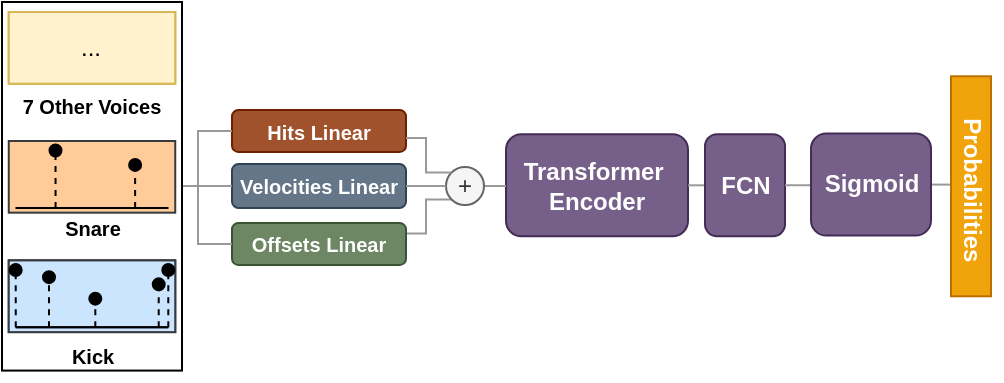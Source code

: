 <mxfile version="21.6.1" type="device">
  <diagram name="Page-1" id="zB9UREpVWNrtzUzA8oSV">
    <mxGraphModel dx="2045" dy="693" grid="1" gridSize="10" guides="1" tooltips="1" connect="1" arrows="1" fold="1" page="1" pageScale="1" pageWidth="850" pageHeight="1100" math="0" shadow="0">
      <root>
        <mxCell id="0" />
        <mxCell id="1" parent="0" />
        <mxCell id="-NK8212SFT77abo9Widv-47" style="edgeStyle=orthogonalEdgeStyle;rounded=0;orthogonalLoop=1;jettySize=auto;html=1;exitX=1;exitY=0.5;exitDx=0;exitDy=0;entryX=0;entryY=0.5;entryDx=0;entryDy=0;endArrow=none;strokeColor=#999999;endFill=0;" parent="1" source="7Kj8OrQCkEWsVvyNNmK--5" target="1mAbDg6GUyUuiM4qipqp-196" edge="1">
          <mxGeometry relative="1" as="geometry" />
        </mxCell>
        <mxCell id="1mAbDg6GUyUuiM4qipqp-179" value="&lt;b style=&quot;font-size: 12px;&quot;&gt;Transformer&amp;nbsp;&lt;br style=&quot;font-size: 12px;&quot;&gt;Encoder&lt;/b&gt;" style="rounded=1;whiteSpace=wrap;html=1;fillColor=#76608a;fontColor=#ffffff;strokeColor=#432D57;fontSize=12;" parent="1" vertex="1">
          <mxGeometry x="240" y="378.15" width="91" height="51" as="geometry" />
        </mxCell>
        <mxCell id="1mAbDg6GUyUuiM4qipqp-196" value="" style="rounded=0;whiteSpace=wrap;html=1;fillColor=#f0a30a;fontColor=#000000;strokeColor=#BD7000;" parent="1" vertex="1">
          <mxGeometry x="462.5" y="349.15" width="20" height="110" as="geometry" />
        </mxCell>
        <mxCell id="1mAbDg6GUyUuiM4qipqp-202" style="edgeStyle=orthogonalEdgeStyle;rounded=0;orthogonalLoop=1;jettySize=auto;html=1;entryX=0;entryY=0.5;entryDx=0;entryDy=0;strokeColor=#999999;exitX=1;exitY=0.5;exitDx=0;exitDy=0;endArrow=none;endFill=0;" parent="1" source="-NK8212SFT77abo9Widv-12" target="1mAbDg6GUyUuiM4qipqp-179" edge="1">
          <mxGeometry relative="1" as="geometry">
            <mxPoint x="220" y="404" as="sourcePoint" />
          </mxGeometry>
        </mxCell>
        <mxCell id="-NK8212SFT77abo9Widv-4" value="&lt;b style=&quot;&quot;&gt;&lt;font style=&quot;font-size: 10px;&quot;&gt;Hits Linear&lt;/font&gt;&lt;/b&gt;" style="rounded=1;whiteSpace=wrap;html=1;fillColor=#a0522d;fontColor=#ffffff;strokeColor=#6D1F00;fontSize=12;" parent="1" vertex="1">
          <mxGeometry x="103" y="366" width="87" height="21" as="geometry" />
        </mxCell>
        <mxCell id="-NK8212SFT77abo9Widv-5" value="&lt;b style=&quot;&quot;&gt;&lt;font style=&quot;font-size: 10px;&quot;&gt;Velocities Linear&lt;/font&gt;&lt;/b&gt;" style="rounded=1;whiteSpace=wrap;html=1;fillColor=#647687;fontColor=#ffffff;strokeColor=#314354;fontSize=12;" parent="1" vertex="1">
          <mxGeometry x="103" y="393" width="87" height="22" as="geometry" />
        </mxCell>
        <mxCell id="-NK8212SFT77abo9Widv-44" style="edgeStyle=orthogonalEdgeStyle;rounded=0;orthogonalLoop=1;jettySize=auto;html=1;exitX=1;exitY=0.25;exitDx=0;exitDy=0;entryX=0;entryY=1;entryDx=0;entryDy=0;endArrow=none;strokeColor=#999999;endFill=0;" parent="1" source="-NK8212SFT77abo9Widv-6" target="-NK8212SFT77abo9Widv-12" edge="1">
          <mxGeometry relative="1" as="geometry">
            <Array as="points">
              <mxPoint x="200" y="428" />
              <mxPoint x="200" y="411" />
            </Array>
          </mxGeometry>
        </mxCell>
        <mxCell id="-NK8212SFT77abo9Widv-6" value="&lt;b style=&quot;&quot;&gt;&lt;font style=&quot;font-size: 10px;&quot;&gt;Offsets Linear&lt;/font&gt;&lt;/b&gt;" style="rounded=1;whiteSpace=wrap;html=1;fillColor=#6d8764;fontColor=#ffffff;strokeColor=#3A5431;fontSize=12;" parent="1" vertex="1">
          <mxGeometry x="103" y="422.5" width="87" height="21" as="geometry" />
        </mxCell>
        <mxCell id="-NK8212SFT77abo9Widv-9" style="edgeStyle=orthogonalEdgeStyle;rounded=0;orthogonalLoop=1;jettySize=auto;html=1;entryX=0;entryY=0.5;entryDx=0;entryDy=0;exitX=1;exitY=0.5;exitDx=0;exitDy=0;strokeColor=#999999;endArrow=none;endFill=0;" parent="1" target="-NK8212SFT77abo9Widv-4" edge="1">
          <mxGeometry relative="1" as="geometry">
            <Array as="points">
              <mxPoint x="86" y="404" />
              <mxPoint x="86" y="376" />
            </Array>
            <mxPoint x="78.429" y="404" as="sourcePoint" />
          </mxGeometry>
        </mxCell>
        <mxCell id="-NK8212SFT77abo9Widv-10" style="edgeStyle=orthogonalEdgeStyle;rounded=0;orthogonalLoop=1;jettySize=auto;html=1;entryX=0;entryY=0.5;entryDx=0;entryDy=0;strokeColor=#999999;endArrow=none;endFill=0;" parent="1" target="-NK8212SFT77abo9Widv-5" edge="1">
          <mxGeometry relative="1" as="geometry">
            <mxPoint x="78.429" y="404" as="sourcePoint" />
          </mxGeometry>
        </mxCell>
        <mxCell id="-NK8212SFT77abo9Widv-11" style="edgeStyle=orthogonalEdgeStyle;rounded=0;orthogonalLoop=1;jettySize=auto;html=1;entryX=0;entryY=0.5;entryDx=0;entryDy=0;strokeColor=#999999;endArrow=none;endFill=0;" parent="1" target="-NK8212SFT77abo9Widv-6" edge="1">
          <mxGeometry relative="1" as="geometry">
            <mxPoint x="96" y="436" as="targetPoint" />
            <Array as="points">
              <mxPoint x="86" y="404" />
              <mxPoint x="86" y="433" />
            </Array>
            <mxPoint x="78.429" y="404" as="sourcePoint" />
          </mxGeometry>
        </mxCell>
        <mxCell id="-NK8212SFT77abo9Widv-12" value="+" style="ellipse;whiteSpace=wrap;html=1;aspect=fixed;fillColor=#f5f5f5;fontColor=#333333;strokeColor=#666666;" parent="1" vertex="1">
          <mxGeometry x="210" y="394.5" width="19" height="19" as="geometry" />
        </mxCell>
        <mxCell id="-NK8212SFT77abo9Widv-18" style="edgeStyle=orthogonalEdgeStyle;rounded=0;orthogonalLoop=1;jettySize=auto;html=1;entryX=0;entryY=0;entryDx=0;entryDy=0;strokeColor=#999999;endArrow=none;endFill=0;" parent="1" source="-NK8212SFT77abo9Widv-4" target="-NK8212SFT77abo9Widv-12" edge="1">
          <mxGeometry relative="1" as="geometry">
            <Array as="points">
              <mxPoint x="200" y="380" />
              <mxPoint x="200" y="397" />
            </Array>
          </mxGeometry>
        </mxCell>
        <mxCell id="-NK8212SFT77abo9Widv-13" style="edgeStyle=orthogonalEdgeStyle;rounded=0;orthogonalLoop=1;jettySize=auto;html=1;entryX=0;entryY=0.5;entryDx=0;entryDy=0;strokeColor=#999999;endArrow=none;endFill=0;" parent="1" source="-NK8212SFT77abo9Widv-5" target="-NK8212SFT77abo9Widv-12" edge="1">
          <mxGeometry relative="1" as="geometry" />
        </mxCell>
        <mxCell id="7Kj8OrQCkEWsVvyNNmK--1" value="" style="group;strokeColor=default;" vertex="1" connectable="0" parent="1">
          <mxGeometry x="-12" y="312" width="90" height="184.29" as="geometry" />
        </mxCell>
        <mxCell id="1mAbDg6GUyUuiM4qipqp-164" value="" style="group;fillColor=#ffe6cc;strokeColor=#d79b00;" parent="7Kj8OrQCkEWsVvyNNmK--1" vertex="1" connectable="0">
          <mxGeometry x="3.378" y="5" width="83.24" height="35.833" as="geometry" />
        </mxCell>
        <mxCell id="1mAbDg6GUyUuiM4qipqp-165" value="..." style="rounded=0;whiteSpace=wrap;html=1;fillColor=#fff2cc;strokeColor=#d6b656;" parent="1mAbDg6GUyUuiM4qipqp-164" vertex="1">
          <mxGeometry width="83.24" height="35.833" as="geometry" />
        </mxCell>
        <mxCell id="-NK8212SFT77abo9Widv-22" value="7 Other Voices" style="text;html=1;strokeColor=none;fillColor=none;align=center;verticalAlign=middle;whiteSpace=wrap;rounded=0;fontStyle=1;fontSize=10;" parent="7Kj8OrQCkEWsVvyNNmK--1" vertex="1">
          <mxGeometry y="39.889" width="90" height="23.638" as="geometry" />
        </mxCell>
        <mxCell id="-NK8212SFT77abo9Widv-21" value="Kick" style="text;html=1;strokeColor=none;fillColor=none;align=center;verticalAlign=middle;whiteSpace=wrap;rounded=0;fontStyle=1;fontSize=10;" parent="7Kj8OrQCkEWsVvyNNmK--1" vertex="1">
          <mxGeometry x="27.659" y="165.655" width="34.682" height="23.635" as="geometry" />
        </mxCell>
        <mxCell id="-NK8212SFT77abo9Widv-29" value="Snare" style="text;html=1;strokeColor=none;fillColor=none;align=center;verticalAlign=middle;whiteSpace=wrap;rounded=0;fontStyle=1;fontSize=10;" parent="7Kj8OrQCkEWsVvyNNmK--1" vertex="1">
          <mxGeometry x="27.659" y="101.398" width="34.682" height="23.635" as="geometry" />
        </mxCell>
        <mxCell id="-NK8212SFT77abo9Widv-48" value="" style="group;strokeColor=default;" parent="7Kj8OrQCkEWsVvyNNmK--1" vertex="1" connectable="0">
          <mxGeometry x="3.378" y="129.221" width="83.24" height="35.833" as="geometry" />
        </mxCell>
        <mxCell id="1mAbDg6GUyUuiM4qipqp-147" value="" style="group;fillColor=#cce5ff;strokeColor=#36393d;container=0;" parent="-NK8212SFT77abo9Widv-48" vertex="1" connectable="0">
          <mxGeometry width="83.24" height="35.833" as="geometry" />
        </mxCell>
        <mxCell id="1mAbDg6GUyUuiM4qipqp-150" value="" style="endArrow=oval;html=1;rounded=0;endFill=1;strokeWidth=1;dashed=1;" parent="-NK8212SFT77abo9Widv-48" edge="1">
          <mxGeometry width="50" height="50" relative="1" as="geometry">
            <mxPoint x="3.508" y="33.444" as="sourcePoint" />
            <mxPoint x="3.468" y="4.778" as="targetPoint" />
          </mxGeometry>
        </mxCell>
        <mxCell id="1mAbDg6GUyUuiM4qipqp-153" value="" style="endArrow=oval;html=1;rounded=0;endFill=1;" parent="-NK8212SFT77abo9Widv-48" edge="1">
          <mxGeometry width="50" height="50" relative="1" as="geometry">
            <mxPoint x="23.413" y="33.444" as="sourcePoint" />
            <mxPoint x="23.413" y="33.444" as="targetPoint" />
          </mxGeometry>
        </mxCell>
        <mxCell id="1mAbDg6GUyUuiM4qipqp-154" value="" style="endArrow=oval;html=1;rounded=0;endFill=1;startSize=1;strokeWidth=1;dashed=1;" parent="-NK8212SFT77abo9Widv-48" edge="1">
          <mxGeometry width="50" height="50" relative="1" as="geometry">
            <mxPoint x="23.413" y="33.444" as="sourcePoint" />
            <mxPoint x="23.374" y="33.444" as="targetPoint" />
          </mxGeometry>
        </mxCell>
        <mxCell id="1mAbDg6GUyUuiM4qipqp-155" value="" style="endArrow=oval;html=1;rounded=0;endFill=1;startSize=1;strokeWidth=1;dashed=1;" parent="-NK8212SFT77abo9Widv-48" edge="1">
          <mxGeometry width="50" height="50" relative="1" as="geometry">
            <mxPoint x="43.285" y="33.444" as="sourcePoint" />
            <mxPoint x="43.279" y="19.111" as="targetPoint" />
          </mxGeometry>
        </mxCell>
        <mxCell id="1mAbDg6GUyUuiM4qipqp-157" value="" style="endArrow=oval;html=1;rounded=0;dashed=1;endFill=1;" parent="-NK8212SFT77abo9Widv-48" edge="1">
          <mxGeometry width="50" height="50" relative="1" as="geometry">
            <mxPoint x="74.976" y="33.444" as="sourcePoint" />
            <mxPoint x="74.976" y="11.944" as="targetPoint" />
          </mxGeometry>
        </mxCell>
        <mxCell id="1mAbDg6GUyUuiM4qipqp-158" value="" style="endArrow=oval;html=1;rounded=0;dashed=1;endFill=1;" parent="-NK8212SFT77abo9Widv-48" edge="1">
          <mxGeometry width="50" height="50" relative="1" as="geometry">
            <mxPoint x="79.77" y="33.444" as="sourcePoint" />
            <mxPoint x="79.77" y="4.778" as="targetPoint" />
          </mxGeometry>
        </mxCell>
        <mxCell id="1mAbDg6GUyUuiM4qipqp-159" value="" style="endArrow=none;html=1;rounded=0;" parent="-NK8212SFT77abo9Widv-48" edge="1">
          <mxGeometry width="50" height="50" relative="1" as="geometry">
            <mxPoint x="3.468" y="33.444" as="sourcePoint" />
            <mxPoint x="79.772" y="33.444" as="targetPoint" />
          </mxGeometry>
        </mxCell>
        <mxCell id="1mAbDg6GUyUuiM4qipqp-160" value="" style="endArrow=none;html=1;rounded=0;" parent="-NK8212SFT77abo9Widv-48" edge="1">
          <mxGeometry width="50" height="50" relative="1" as="geometry">
            <mxPoint x="3.468" y="33.444" as="sourcePoint" />
            <mxPoint x="79.772" y="33.444" as="targetPoint" />
          </mxGeometry>
        </mxCell>
        <mxCell id="1mAbDg6GUyUuiM4qipqp-178" value="" style="endArrow=oval;html=1;rounded=0;endFill=1;startSize=1;strokeWidth=1;dashed=1;" parent="-NK8212SFT77abo9Widv-48" edge="1">
          <mxGeometry width="50" height="50" relative="1" as="geometry">
            <mxPoint x="20.116" y="33.444" as="sourcePoint" />
            <mxPoint x="20.116" y="8.361" as="targetPoint" />
          </mxGeometry>
        </mxCell>
        <mxCell id="-NK8212SFT77abo9Widv-49" value="" style="group" parent="7Kj8OrQCkEWsVvyNNmK--1" vertex="1" connectable="0">
          <mxGeometry x="3.378" y="69.499" width="83.24" height="35.833" as="geometry" />
        </mxCell>
        <mxCell id="1mAbDg6GUyUuiM4qipqp-132" value="" style="rounded=0;whiteSpace=wrap;html=1;fillColor=#ffcc99;strokeColor=#36393d;" parent="-NK8212SFT77abo9Widv-49" vertex="1">
          <mxGeometry width="83.24" height="35.833" as="geometry" />
        </mxCell>
        <mxCell id="1mAbDg6GUyUuiM4qipqp-136" value="" style="endArrow=oval;html=1;rounded=0;endFill=1;startSize=1;strokeWidth=1;dashed=1;" parent="-NK8212SFT77abo9Widv-49" edge="1">
          <mxGeometry width="50" height="50" relative="1" as="geometry">
            <mxPoint x="23.413" y="33.444" as="sourcePoint" />
            <mxPoint x="23.374" y="4.778" as="targetPoint" />
          </mxGeometry>
        </mxCell>
        <mxCell id="1mAbDg6GUyUuiM4qipqp-137" value="" style="endArrow=oval;html=1;rounded=0;endFill=1;" parent="-NK8212SFT77abo9Widv-49" edge="1">
          <mxGeometry width="50" height="50" relative="1" as="geometry">
            <mxPoint x="23.413" y="33.444" as="sourcePoint" />
            <mxPoint x="23.413" y="33.444" as="targetPoint" />
          </mxGeometry>
        </mxCell>
        <mxCell id="1mAbDg6GUyUuiM4qipqp-138" value="" style="endArrow=oval;html=1;rounded=0;endFill=1;startSize=1;strokeWidth=1;dashed=1;" parent="-NK8212SFT77abo9Widv-49" edge="1">
          <mxGeometry width="50" height="50" relative="1" as="geometry">
            <mxPoint x="23.413" y="33.444" as="sourcePoint" />
            <mxPoint x="23.374" y="33.444" as="targetPoint" />
          </mxGeometry>
        </mxCell>
        <mxCell id="1mAbDg6GUyUuiM4qipqp-141" value="" style="endArrow=oval;html=1;rounded=0;dashed=1;endFill=1;" parent="-NK8212SFT77abo9Widv-49" edge="1">
          <mxGeometry width="50" height="50" relative="1" as="geometry">
            <mxPoint x="63.184" y="33.444" as="sourcePoint" />
            <mxPoint x="63.184" y="11.944" as="targetPoint" />
          </mxGeometry>
        </mxCell>
        <mxCell id="1mAbDg6GUyUuiM4qipqp-143" value="" style="endArrow=none;html=1;rounded=0;" parent="-NK8212SFT77abo9Widv-49" edge="1">
          <mxGeometry width="50" height="50" relative="1" as="geometry">
            <mxPoint x="3.468" y="33.444" as="sourcePoint" />
            <mxPoint x="79.772" y="33.444" as="targetPoint" />
          </mxGeometry>
        </mxCell>
        <mxCell id="1mAbDg6GUyUuiM4qipqp-144" value="" style="endArrow=none;html=1;rounded=0;" parent="-NK8212SFT77abo9Widv-49" edge="1">
          <mxGeometry width="50" height="50" relative="1" as="geometry">
            <mxPoint x="3.468" y="33.444" as="sourcePoint" />
            <mxPoint x="79.772" y="33.444" as="targetPoint" />
          </mxGeometry>
        </mxCell>
        <mxCell id="7Kj8OrQCkEWsVvyNNmK--4" value="" style="edgeStyle=orthogonalEdgeStyle;rounded=0;orthogonalLoop=1;jettySize=auto;html=1;exitX=1;exitY=0.5;exitDx=0;exitDy=0;entryX=0;entryY=0.5;entryDx=0;entryDy=0;endArrow=none;strokeColor=#999999;endFill=0;" edge="1" parent="1" source="1mAbDg6GUyUuiM4qipqp-179" target="7Kj8OrQCkEWsVvyNNmK--3">
          <mxGeometry relative="1" as="geometry">
            <mxPoint x="330.5" y="403.15" as="sourcePoint" />
            <mxPoint x="522.5" y="402.15" as="targetPoint" />
          </mxGeometry>
        </mxCell>
        <mxCell id="7Kj8OrQCkEWsVvyNNmK--3" value="&lt;b&gt;FCN&lt;/b&gt;" style="rounded=1;whiteSpace=wrap;html=1;fillColor=#76608a;fontColor=#ffffff;strokeColor=#432D57;fontSize=12;" vertex="1" parent="1">
          <mxGeometry x="339.5" y="378.15" width="40" height="51" as="geometry" />
        </mxCell>
        <mxCell id="7Kj8OrQCkEWsVvyNNmK--6" value="" style="edgeStyle=orthogonalEdgeStyle;rounded=0;orthogonalLoop=1;jettySize=auto;html=1;exitX=1;exitY=0.5;exitDx=0;exitDy=0;entryX=0;entryY=0.5;entryDx=0;entryDy=0;endArrow=none;strokeColor=#999999;endFill=0;" edge="1" parent="1" source="7Kj8OrQCkEWsVvyNNmK--3" target="7Kj8OrQCkEWsVvyNNmK--5">
          <mxGeometry relative="1" as="geometry">
            <mxPoint x="379.5" y="403.15" as="sourcePoint" />
            <mxPoint x="462.5" y="403.15" as="targetPoint" />
          </mxGeometry>
        </mxCell>
        <mxCell id="7Kj8OrQCkEWsVvyNNmK--5" value="&lt;b&gt;Sigmoid&lt;/b&gt;" style="rounded=1;whiteSpace=wrap;html=1;fillColor=#76608a;fontColor=#ffffff;strokeColor=#432D57;fontSize=12;" vertex="1" parent="1">
          <mxGeometry x="392.5" y="377.8" width="60" height="51" as="geometry" />
        </mxCell>
        <mxCell id="7Kj8OrQCkEWsVvyNNmK--7" value="&lt;b style=&quot;border-color: var(--border-color); font-family: Helvetica; font-size: 12px; font-style: normal; font-variant-ligatures: normal; font-variant-caps: normal; letter-spacing: normal; orphans: 2; text-align: center; text-indent: 0px; text-transform: none; widows: 2; word-spacing: 0px; -webkit-text-stroke-width: 0px; text-decoration-thickness: initial; text-decoration-style: initial; text-decoration-color: initial;&quot;&gt;Probabilities&lt;/b&gt;" style="text;whiteSpace=wrap;html=1;rotation=90;fontColor=#FFFFFF;" vertex="1" parent="1">
          <mxGeometry x="412.5" y="402.65" width="110" height="40" as="geometry" />
        </mxCell>
      </root>
    </mxGraphModel>
  </diagram>
</mxfile>
